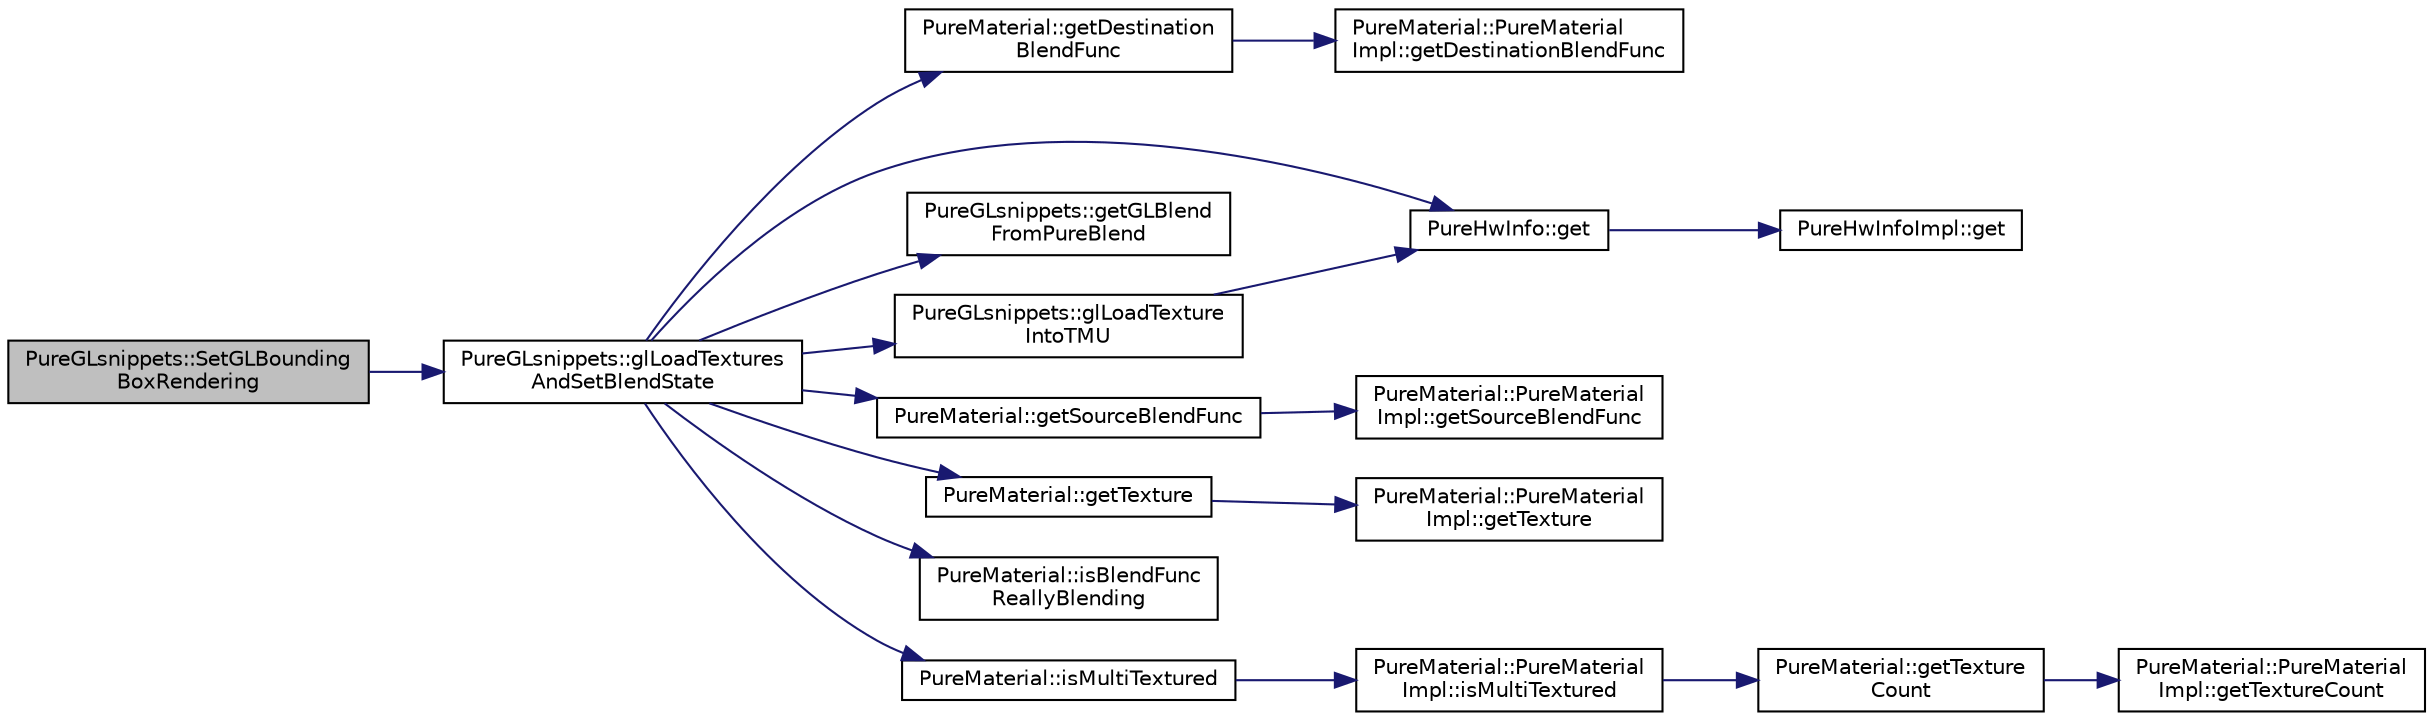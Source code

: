 digraph "PureGLsnippets::SetGLBoundingBoxRendering"
{
 // LATEX_PDF_SIZE
  edge [fontname="Helvetica",fontsize="10",labelfontname="Helvetica",labelfontsize="10"];
  node [fontname="Helvetica",fontsize="10",shape=record];
  rankdir="LR";
  Node1 [label="PureGLsnippets::SetGLBounding\lBoxRendering",height=0.2,width=0.4,color="black", fillcolor="grey75", style="filled", fontcolor="black",tooltip="Sets GL states up for bounding box rendering or resets them."];
  Node1 -> Node2 [color="midnightblue",fontsize="10",style="solid",fontname="Helvetica"];
  Node2 [label="PureGLsnippets::glLoadTextures\lAndSetBlendState",height=0.2,width=0.4,color="black", fillcolor="white", style="filled",URL="$class_pure_g_lsnippets.html#af3373ec54d0856b9ea89a3c1b277f6aa",tooltip="Loads all textures into texture mapping units and sets blending if needed for single-pass multitextur..."];
  Node2 -> Node3 [color="midnightblue",fontsize="10",style="solid",fontname="Helvetica"];
  Node3 [label="PureHwInfo::get",height=0.2,width=0.4,color="black", fillcolor="white", style="filled",URL="$class_pure_hw_info.html#a5d801d548489e9f6c9a3485b8979af3f",tooltip="Gets the singleton instance."];
  Node3 -> Node4 [color="midnightblue",fontsize="10",style="solid",fontname="Helvetica"];
  Node4 [label="PureHwInfoImpl::get",height=0.2,width=0.4,color="black", fillcolor="white", style="filled",URL="$class_pure_hw_info_impl.html#a54faedd6ce3a5750139d457f4a8a22f2",tooltip="Gets the singleton instance."];
  Node2 -> Node5 [color="midnightblue",fontsize="10",style="solid",fontname="Helvetica"];
  Node5 [label="PureMaterial::getDestination\lBlendFunc",height=0.2,width=0.4,color="black", fillcolor="white", style="filled",URL="$class_pure_material.html#a6da69b985d3b4aaa53e1fd09e60a0cf3",tooltip="Gets the destination blend factor on the specified level."];
  Node5 -> Node6 [color="midnightblue",fontsize="10",style="solid",fontname="Helvetica"];
  Node6 [label="PureMaterial::PureMaterial\lImpl::getDestinationBlendFunc",height=0.2,width=0.4,color="black", fillcolor="white", style="filled",URL="$class_pure_material_1_1_pure_material_impl.html#a27ebedf739437582388bcf695952a905",tooltip=" "];
  Node2 -> Node7 [color="midnightblue",fontsize="10",style="solid",fontname="Helvetica"];
  Node7 [label="PureGLsnippets::getGLBlend\lFromPureBlend",height=0.2,width=0.4,color="black", fillcolor="white", style="filled",URL="$class_pure_g_lsnippets.html#ae569eaca49e2b7b99dedaa0250e021be",tooltip="Gets the appropriate GL enum for the given Pure blend factor."];
  Node2 -> Node8 [color="midnightblue",fontsize="10",style="solid",fontname="Helvetica"];
  Node8 [label="PureMaterial::getSourceBlendFunc",height=0.2,width=0.4,color="black", fillcolor="white", style="filled",URL="$class_pure_material.html#ae232adc941aec0ffbe7533c28ec58546",tooltip="Gets the source blend factor on the specified level."];
  Node8 -> Node9 [color="midnightblue",fontsize="10",style="solid",fontname="Helvetica"];
  Node9 [label="PureMaterial::PureMaterial\lImpl::getSourceBlendFunc",height=0.2,width=0.4,color="black", fillcolor="white", style="filled",URL="$class_pure_material_1_1_pure_material_impl.html#abf42ebc8a2be9ca0558c18856d756244",tooltip=" "];
  Node2 -> Node10 [color="midnightblue",fontsize="10",style="solid",fontname="Helvetica"];
  Node10 [label="PureMaterial::getTexture",height=0.2,width=0.4,color="black", fillcolor="white", style="filled",URL="$class_pure_material.html#aac639580d21c36bce9a095a0a15ce074",tooltip="Gets the texture of the material on the specified level."];
  Node10 -> Node11 [color="midnightblue",fontsize="10",style="solid",fontname="Helvetica"];
  Node11 [label="PureMaterial::PureMaterial\lImpl::getTexture",height=0.2,width=0.4,color="black", fillcolor="white", style="filled",URL="$class_pure_material_1_1_pure_material_impl.html#a2938b62292a5e989159eb403b65648bb",tooltip=" "];
  Node2 -> Node12 [color="midnightblue",fontsize="10",style="solid",fontname="Helvetica"];
  Node12 [label="PureGLsnippets::glLoadTexture\lIntoTMU",height=0.2,width=0.4,color="black", fillcolor="white", style="filled",URL="$class_pure_g_lsnippets.html#abf470a0dd0c951d820fee3f6dcf48a39",tooltip="Loads the given texture into the texture mapping unit."];
  Node12 -> Node3 [color="midnightblue",fontsize="10",style="solid",fontname="Helvetica"];
  Node2 -> Node13 [color="midnightblue",fontsize="10",style="solid",fontname="Helvetica"];
  Node13 [label="PureMaterial::isBlendFunc\lReallyBlending",height=0.2,width=0.4,color="black", fillcolor="white", style="filled",URL="$class_pure_material.html#a6d975b46498ae73a8bf69e774123c271",tooltip="Gets whether the given source and destination factors really mean blending or not."];
  Node2 -> Node14 [color="midnightblue",fontsize="10",style="solid",fontname="Helvetica"];
  Node14 [label="PureMaterial::isMultiTextured",height=0.2,width=0.4,color="black", fillcolor="white", style="filled",URL="$class_pure_material.html#a52e0a9ed8c232e1d2a0124337e4df67c",tooltip="Gets whether the material has at least 2 textured layers."];
  Node14 -> Node15 [color="midnightblue",fontsize="10",style="solid",fontname="Helvetica"];
  Node15 [label="PureMaterial::PureMaterial\lImpl::isMultiTextured",height=0.2,width=0.4,color="black", fillcolor="white", style="filled",URL="$class_pure_material_1_1_pure_material_impl.html#a79c53753d37610b5e594fef9068c0c95",tooltip=" "];
  Node15 -> Node16 [color="midnightblue",fontsize="10",style="solid",fontname="Helvetica"];
  Node16 [label="PureMaterial::getTexture\lCount",height=0.2,width=0.4,color="black", fillcolor="white", style="filled",URL="$class_pure_material.html#ab817ea8a9b5c097ae3edc0ea05a7b7ab",tooltip="Gets the number of textures assigned to this material."];
  Node16 -> Node17 [color="midnightblue",fontsize="10",style="solid",fontname="Helvetica"];
  Node17 [label="PureMaterial::PureMaterial\lImpl::getTextureCount",height=0.2,width=0.4,color="black", fillcolor="white", style="filled",URL="$class_pure_material_1_1_pure_material_impl.html#a692996ba68d7e5dc66a5b65e57bffad5",tooltip=" "];
}
